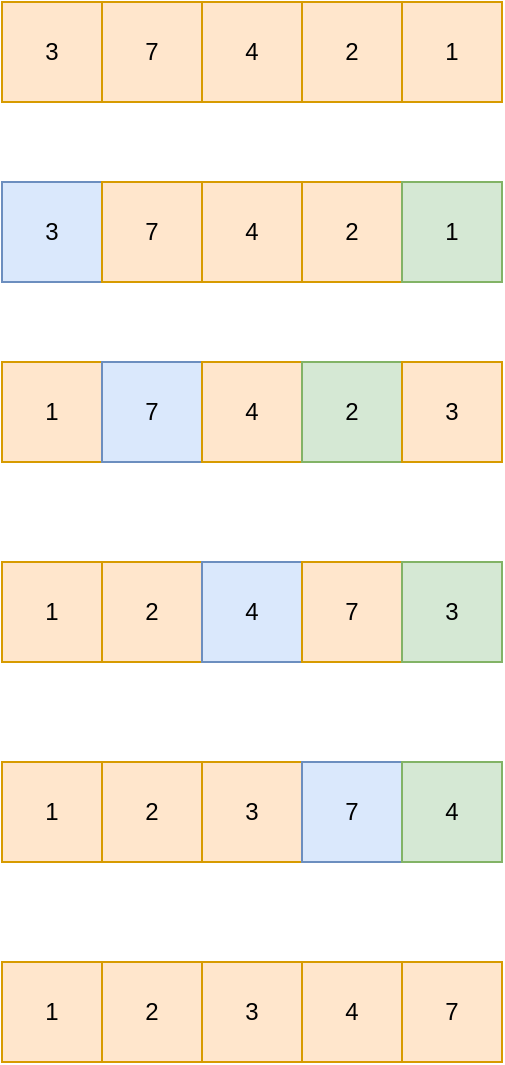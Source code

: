 <mxfile version="14.9.6" type="github">
  <diagram id="s6OWZ3T17XuBEupLtkQv" name="Page-1">
    <mxGraphModel dx="946" dy="536" grid="1" gridSize="10" guides="1" tooltips="1" connect="1" arrows="1" fold="1" page="1" pageScale="1" pageWidth="827" pageHeight="1169" math="0" shadow="0">
      <root>
        <mxCell id="0" />
        <mxCell id="1" parent="0" />
        <mxCell id="1WIrT3s4XPH17dbqS3jg-1" value="3" style="rounded=0;whiteSpace=wrap;html=1;fillColor=#ffe6cc;strokeColor=#d79b00;" vertex="1" parent="1">
          <mxGeometry x="170" y="150" width="50" height="50" as="geometry" />
        </mxCell>
        <mxCell id="1WIrT3s4XPH17dbqS3jg-2" value="7" style="rounded=0;whiteSpace=wrap;html=1;fillColor=#ffe6cc;strokeColor=#d79b00;" vertex="1" parent="1">
          <mxGeometry x="220" y="150" width="50" height="50" as="geometry" />
        </mxCell>
        <mxCell id="1WIrT3s4XPH17dbqS3jg-3" value="4" style="rounded=0;whiteSpace=wrap;html=1;fillColor=#ffe6cc;strokeColor=#d79b00;" vertex="1" parent="1">
          <mxGeometry x="270" y="150" width="50" height="50" as="geometry" />
        </mxCell>
        <mxCell id="1WIrT3s4XPH17dbqS3jg-4" value="2" style="rounded=0;whiteSpace=wrap;html=1;fillColor=#ffe6cc;strokeColor=#d79b00;" vertex="1" parent="1">
          <mxGeometry x="320" y="150" width="50" height="50" as="geometry" />
        </mxCell>
        <mxCell id="1WIrT3s4XPH17dbqS3jg-5" value="1" style="rounded=0;whiteSpace=wrap;html=1;fillColor=#ffe6cc;strokeColor=#d79b00;" vertex="1" parent="1">
          <mxGeometry x="370" y="150" width="50" height="50" as="geometry" />
        </mxCell>
        <mxCell id="1WIrT3s4XPH17dbqS3jg-6" value="3" style="rounded=0;whiteSpace=wrap;html=1;fillColor=#dae8fc;strokeColor=#6c8ebf;" vertex="1" parent="1">
          <mxGeometry x="170" y="240" width="50" height="50" as="geometry" />
        </mxCell>
        <mxCell id="1WIrT3s4XPH17dbqS3jg-7" value="7" style="rounded=0;whiteSpace=wrap;html=1;fillColor=#ffe6cc;strokeColor=#d79b00;" vertex="1" parent="1">
          <mxGeometry x="220" y="240" width="50" height="50" as="geometry" />
        </mxCell>
        <mxCell id="1WIrT3s4XPH17dbqS3jg-8" value="4" style="rounded=0;whiteSpace=wrap;html=1;fillColor=#ffe6cc;strokeColor=#d79b00;" vertex="1" parent="1">
          <mxGeometry x="270" y="240" width="50" height="50" as="geometry" />
        </mxCell>
        <mxCell id="1WIrT3s4XPH17dbqS3jg-9" value="2" style="rounded=0;whiteSpace=wrap;html=1;fillColor=#ffe6cc;strokeColor=#d79b00;" vertex="1" parent="1">
          <mxGeometry x="320" y="240" width="50" height="50" as="geometry" />
        </mxCell>
        <mxCell id="1WIrT3s4XPH17dbqS3jg-10" value="1" style="rounded=0;whiteSpace=wrap;html=1;fillColor=#d5e8d4;strokeColor=#82b366;" vertex="1" parent="1">
          <mxGeometry x="370" y="240" width="50" height="50" as="geometry" />
        </mxCell>
        <mxCell id="1WIrT3s4XPH17dbqS3jg-11" value="1" style="rounded=0;whiteSpace=wrap;html=1;fillColor=#ffe6cc;strokeColor=#d79b00;" vertex="1" parent="1">
          <mxGeometry x="170" y="330" width="50" height="50" as="geometry" />
        </mxCell>
        <mxCell id="1WIrT3s4XPH17dbqS3jg-12" value="7" style="rounded=0;whiteSpace=wrap;html=1;fillColor=#dae8fc;strokeColor=#6c8ebf;" vertex="1" parent="1">
          <mxGeometry x="220" y="330" width="50" height="50" as="geometry" />
        </mxCell>
        <mxCell id="1WIrT3s4XPH17dbqS3jg-13" value="4" style="rounded=0;whiteSpace=wrap;html=1;fillColor=#ffe6cc;strokeColor=#d79b00;" vertex="1" parent="1">
          <mxGeometry x="270" y="330" width="50" height="50" as="geometry" />
        </mxCell>
        <mxCell id="1WIrT3s4XPH17dbqS3jg-14" value="2" style="rounded=0;whiteSpace=wrap;html=1;fillColor=#d5e8d4;strokeColor=#82b366;" vertex="1" parent="1">
          <mxGeometry x="320" y="330" width="50" height="50" as="geometry" />
        </mxCell>
        <mxCell id="1WIrT3s4XPH17dbqS3jg-15" value="3" style="rounded=0;whiteSpace=wrap;html=1;fillColor=#ffe6cc;strokeColor=#d79b00;" vertex="1" parent="1">
          <mxGeometry x="370" y="330" width="50" height="50" as="geometry" />
        </mxCell>
        <mxCell id="1WIrT3s4XPH17dbqS3jg-16" value="1" style="rounded=0;whiteSpace=wrap;html=1;fillColor=#ffe6cc;strokeColor=#d79b00;" vertex="1" parent="1">
          <mxGeometry x="170" y="430" width="50" height="50" as="geometry" />
        </mxCell>
        <mxCell id="1WIrT3s4XPH17dbqS3jg-17" value="2" style="rounded=0;whiteSpace=wrap;html=1;fillColor=#ffe6cc;strokeColor=#d79b00;" vertex="1" parent="1">
          <mxGeometry x="220" y="430" width="50" height="50" as="geometry" />
        </mxCell>
        <mxCell id="1WIrT3s4XPH17dbqS3jg-18" value="4" style="rounded=0;whiteSpace=wrap;html=1;fillColor=#dae8fc;strokeColor=#6c8ebf;" vertex="1" parent="1">
          <mxGeometry x="270" y="430" width="50" height="50" as="geometry" />
        </mxCell>
        <mxCell id="1WIrT3s4XPH17dbqS3jg-19" value="7" style="rounded=0;whiteSpace=wrap;html=1;fillColor=#ffe6cc;strokeColor=#d79b00;" vertex="1" parent="1">
          <mxGeometry x="320" y="430" width="50" height="50" as="geometry" />
        </mxCell>
        <mxCell id="1WIrT3s4XPH17dbqS3jg-20" value="3" style="rounded=0;whiteSpace=wrap;html=1;fillColor=#d5e8d4;strokeColor=#82b366;" vertex="1" parent="1">
          <mxGeometry x="370" y="430" width="50" height="50" as="geometry" />
        </mxCell>
        <mxCell id="1WIrT3s4XPH17dbqS3jg-21" value="1" style="rounded=0;whiteSpace=wrap;html=1;fillColor=#ffe6cc;strokeColor=#d79b00;" vertex="1" parent="1">
          <mxGeometry x="170" y="530" width="50" height="50" as="geometry" />
        </mxCell>
        <mxCell id="1WIrT3s4XPH17dbqS3jg-22" value="2" style="rounded=0;whiteSpace=wrap;html=1;fillColor=#ffe6cc;strokeColor=#d79b00;" vertex="1" parent="1">
          <mxGeometry x="220" y="530" width="50" height="50" as="geometry" />
        </mxCell>
        <mxCell id="1WIrT3s4XPH17dbqS3jg-23" value="3" style="rounded=0;whiteSpace=wrap;html=1;fillColor=#ffe6cc;strokeColor=#d79b00;" vertex="1" parent="1">
          <mxGeometry x="270" y="530" width="50" height="50" as="geometry" />
        </mxCell>
        <mxCell id="1WIrT3s4XPH17dbqS3jg-24" value="7" style="rounded=0;whiteSpace=wrap;html=1;fillColor=#dae8fc;strokeColor=#6c8ebf;" vertex="1" parent="1">
          <mxGeometry x="320" y="530" width="50" height="50" as="geometry" />
        </mxCell>
        <mxCell id="1WIrT3s4XPH17dbqS3jg-25" value="4" style="rounded=0;whiteSpace=wrap;html=1;fillColor=#d5e8d4;strokeColor=#82b366;" vertex="1" parent="1">
          <mxGeometry x="370" y="530" width="50" height="50" as="geometry" />
        </mxCell>
        <mxCell id="1WIrT3s4XPH17dbqS3jg-26" value="1" style="rounded=0;whiteSpace=wrap;html=1;fillColor=#ffe6cc;strokeColor=#d79b00;" vertex="1" parent="1">
          <mxGeometry x="170" y="630" width="50" height="50" as="geometry" />
        </mxCell>
        <mxCell id="1WIrT3s4XPH17dbqS3jg-27" value="2" style="rounded=0;whiteSpace=wrap;html=1;fillColor=#ffe6cc;strokeColor=#d79b00;" vertex="1" parent="1">
          <mxGeometry x="220" y="630" width="50" height="50" as="geometry" />
        </mxCell>
        <mxCell id="1WIrT3s4XPH17dbqS3jg-28" value="3" style="rounded=0;whiteSpace=wrap;html=1;fillColor=#ffe6cc;strokeColor=#d79b00;" vertex="1" parent="1">
          <mxGeometry x="270" y="630" width="50" height="50" as="geometry" />
        </mxCell>
        <mxCell id="1WIrT3s4XPH17dbqS3jg-29" value="4" style="rounded=0;whiteSpace=wrap;html=1;fillColor=#ffe6cc;strokeColor=#d79b00;" vertex="1" parent="1">
          <mxGeometry x="320" y="630" width="50" height="50" as="geometry" />
        </mxCell>
        <mxCell id="1WIrT3s4XPH17dbqS3jg-30" value="7" style="rounded=0;whiteSpace=wrap;html=1;fillColor=#ffe6cc;strokeColor=#d79b00;" vertex="1" parent="1">
          <mxGeometry x="370" y="630" width="50" height="50" as="geometry" />
        </mxCell>
      </root>
    </mxGraphModel>
  </diagram>
</mxfile>
